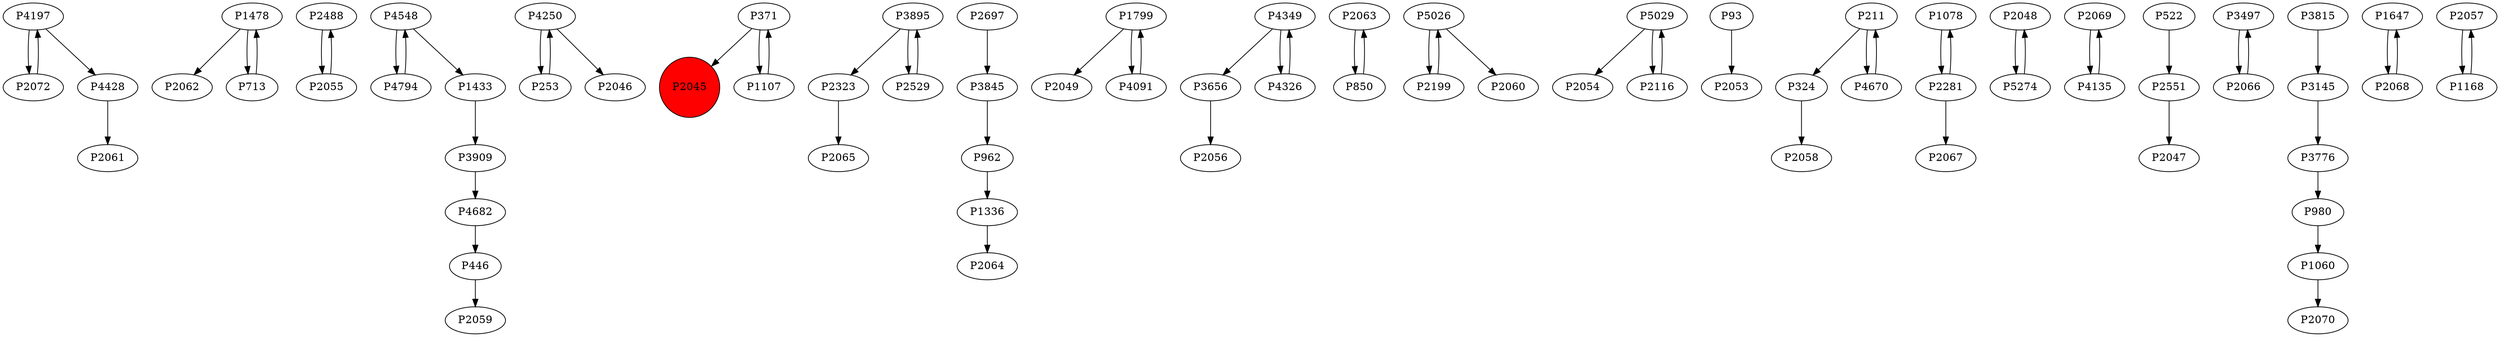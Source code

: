 digraph {
	P4197 -> P2072
	P1478 -> P2062
	P2488 -> P2055
	P4197 -> P4428
	P3909 -> P4682
	P4250 -> P253
	P713 -> P1478
	P371 -> P2045
	P2323 -> P2065
	P1336 -> P2064
	P1799 -> P2049
	P1799 -> P4091
	P3895 -> P2323
	P2072 -> P4197
	P4682 -> P446
	P3656 -> P2056
	P3845 -> P962
	P2063 -> P850
	P5026 -> P2199
	P5029 -> P2054
	P93 -> P2053
	P211 -> P324
	P2199 -> P5026
	P4794 -> P4548
	P4670 -> P211
	P850 -> P2063
	P5029 -> P2116
	P1078 -> P2281
	P2048 -> P5274
	P2069 -> P4135
	P2281 -> P1078
	P2551 -> P2047
	P4548 -> P1433
	P4091 -> P1799
	P522 -> P2551
	P2055 -> P2488
	P324 -> P2058
	P3497 -> P2066
	P5274 -> P2048
	P4548 -> P4794
	P1433 -> P3909
	P980 -> P1060
	P4135 -> P2069
	P962 -> P1336
	P4349 -> P3656
	P1647 -> P2068
	P4326 -> P4349
	P1060 -> P2070
	P2116 -> P5029
	P4428 -> P2061
	P3776 -> P980
	P2066 -> P3497
	P3815 -> P3145
	P1107 -> P371
	P4250 -> P2046
	P211 -> P4670
	P5026 -> P2060
	P2057 -> P1168
	P371 -> P1107
	P253 -> P4250
	P2529 -> P3895
	P2281 -> P2067
	P1168 -> P2057
	P3895 -> P2529
	P1478 -> P713
	P2068 -> P1647
	P2697 -> P3845
	P3145 -> P3776
	P446 -> P2059
	P4349 -> P4326
	P2045 [shape=circle]
	P2045 [style=filled]
	P2045 [fillcolor=red]
}